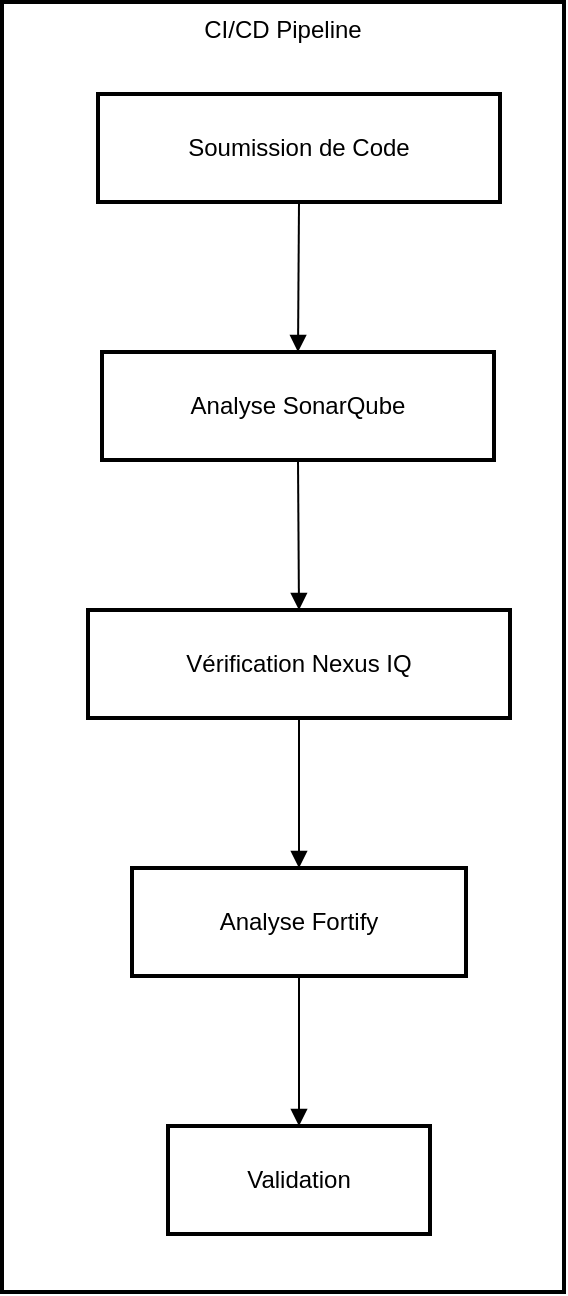 <mxfile version="26.0.16">
  <diagram name="Page-1" id="ziLAURf9Xs7VOFaPGweA">
    <mxGraphModel>
      <root>
        <mxCell id="0" />
        <mxCell id="1" parent="0" />
        <mxCell id="2" value="CI/CD Pipeline" style="whiteSpace=wrap;strokeWidth=2;verticalAlign=top;" vertex="1" parent="1">
          <mxGeometry x="8" y="8" width="281" height="645" as="geometry" />
        </mxCell>
        <mxCell id="3" value="Soumission de Code" style="whiteSpace=wrap;strokeWidth=2;" vertex="1" parent="2">
          <mxGeometry x="48" y="46" width="201" height="54" as="geometry" />
        </mxCell>
        <mxCell id="4" value="Analyse SonarQube" style="whiteSpace=wrap;strokeWidth=2;" vertex="1" parent="2">
          <mxGeometry x="50" y="175" width="196" height="54" as="geometry" />
        </mxCell>
        <mxCell id="5" value="Vérification Nexus IQ" style="whiteSpace=wrap;strokeWidth=2;" vertex="1" parent="2">
          <mxGeometry x="43" y="304" width="211" height="54" as="geometry" />
        </mxCell>
        <mxCell id="6" value="Analyse Fortify" style="whiteSpace=wrap;strokeWidth=2;" vertex="1" parent="2">
          <mxGeometry x="65" y="433" width="167" height="54" as="geometry" />
        </mxCell>
        <mxCell id="7" value="Validation" style="whiteSpace=wrap;strokeWidth=2;" vertex="1" parent="2">
          <mxGeometry x="83" y="562" width="131" height="54" as="geometry" />
        </mxCell>
        <mxCell id="8" value="" style="curved=1;startArrow=none;endArrow=block;exitX=0.5;exitY=0.99;entryX=0.5;entryY=-0.01;" edge="1" parent="2" source="3" target="4">
          <mxGeometry relative="1" as="geometry">
            <Array as="points" />
          </mxGeometry>
        </mxCell>
        <mxCell id="9" value="" style="curved=1;startArrow=none;endArrow=block;exitX=0.5;exitY=0.99;entryX=0.5;entryY=-0.01;" edge="1" parent="2" source="4" target="5">
          <mxGeometry relative="1" as="geometry">
            <Array as="points" />
          </mxGeometry>
        </mxCell>
        <mxCell id="10" value="" style="curved=1;startArrow=none;endArrow=block;exitX=0.5;exitY=0.99;entryX=0.5;entryY=-0.01;" edge="1" parent="2" source="5" target="6">
          <mxGeometry relative="1" as="geometry">
            <Array as="points" />
          </mxGeometry>
        </mxCell>
        <mxCell id="11" value="" style="curved=1;startArrow=none;endArrow=block;exitX=0.5;exitY=0.99;entryX=0.5;entryY=-0.01;" edge="1" parent="2" source="6" target="7">
          <mxGeometry relative="1" as="geometry">
            <Array as="points" />
          </mxGeometry>
        </mxCell>
      </root>
    </mxGraphModel>
  </diagram>
</mxfile>
